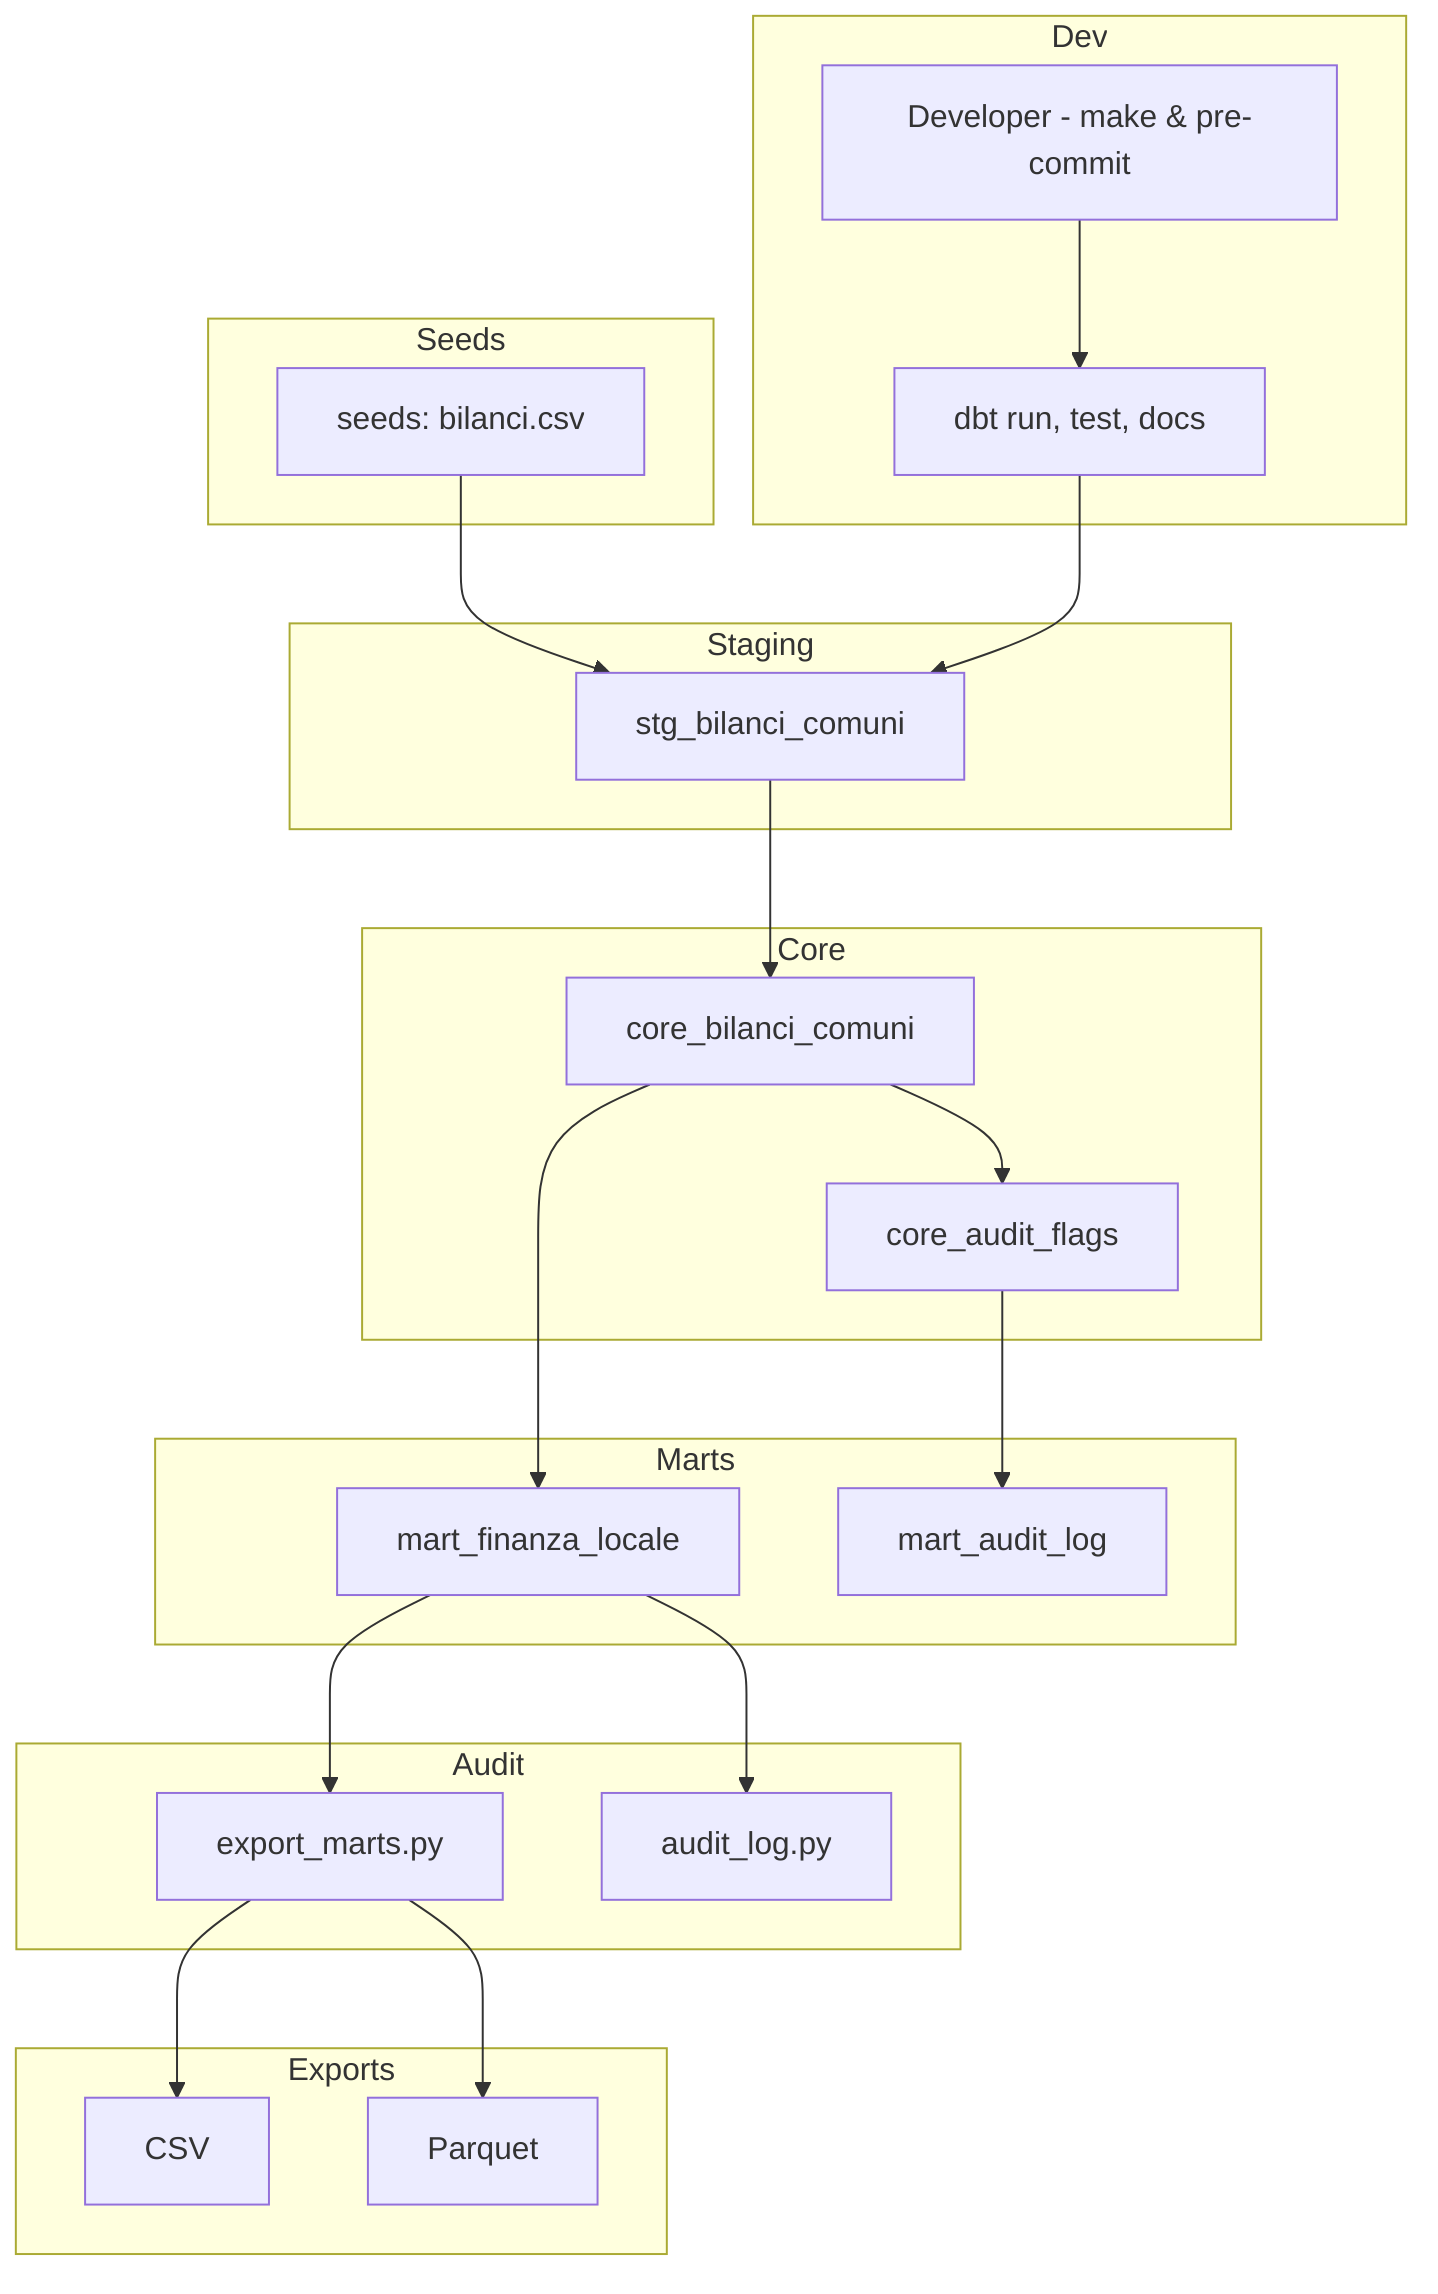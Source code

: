 flowchart TD
    subgraph Staging
        A1[stg_bilanci_comuni]
    end

    subgraph Core
        B1[core_bilanci_comuni]
        B2[core_audit_flags]
    end

    subgraph Marts
        C1[mart_finanza_locale]
        C2[mart_audit_log]
    end

    subgraph Audit
        D1[export_marts.py]
        D2[audit_log.py]
    end

    subgraph Seeds
        S1[seeds: bilanci.csv]
    end

    subgraph Exports
        E1[CSV]
        E2[Parquet]
    end

    subgraph Dev
        F1[dbt run, test, docs]
        F2[Developer - make & pre-commit]
    end

    S1 --> A1
    A1 --> B1
    B1 --> C1
    B2 --> C2
    B1 --> B2
    C1 --> D1
    C1 --> D2
    D1 --> E1
    D1 --> E2
    F2 --> F1
    F1 --> A1